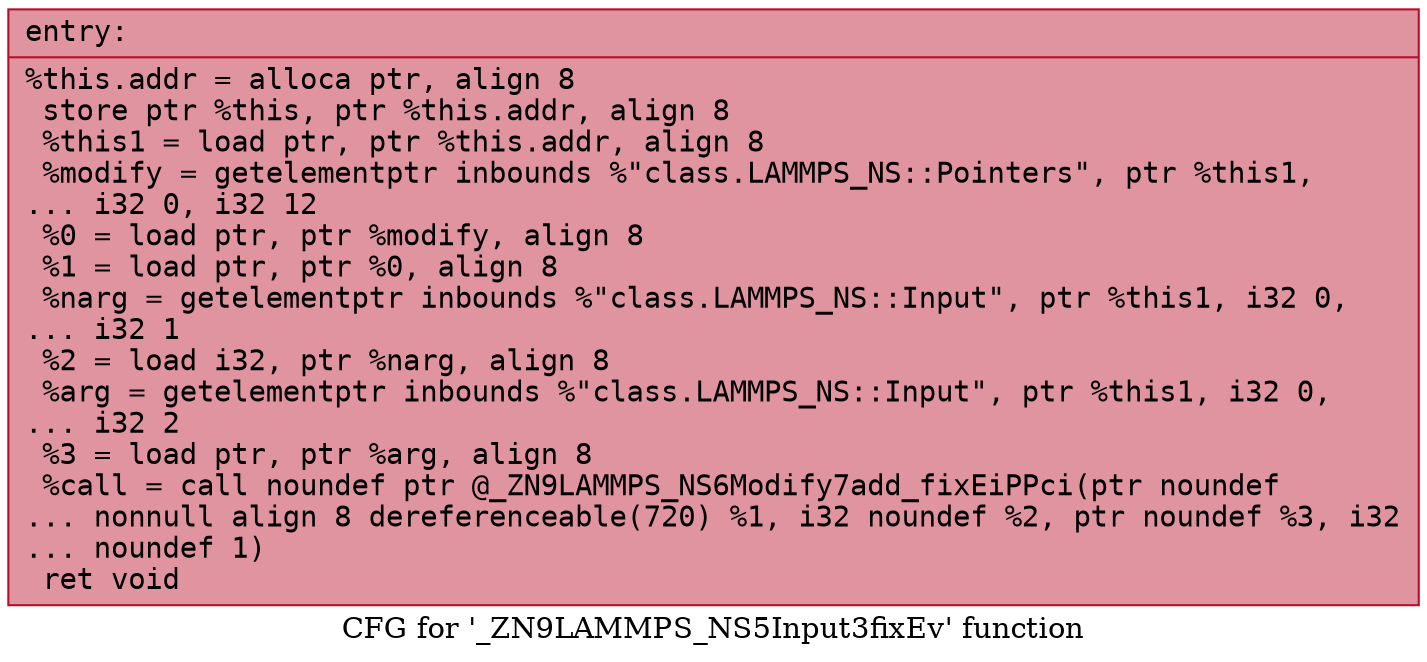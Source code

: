 digraph "CFG for '_ZN9LAMMPS_NS5Input3fixEv' function" {
	label="CFG for '_ZN9LAMMPS_NS5Input3fixEv' function";

	Node0x5628736e5b60 [shape=record,color="#b70d28ff", style=filled, fillcolor="#b70d2870" fontname="Courier",label="{entry:\l|  %this.addr = alloca ptr, align 8\l  store ptr %this, ptr %this.addr, align 8\l  %this1 = load ptr, ptr %this.addr, align 8\l  %modify = getelementptr inbounds %\"class.LAMMPS_NS::Pointers\", ptr %this1,\l... i32 0, i32 12\l  %0 = load ptr, ptr %modify, align 8\l  %1 = load ptr, ptr %0, align 8\l  %narg = getelementptr inbounds %\"class.LAMMPS_NS::Input\", ptr %this1, i32 0,\l... i32 1\l  %2 = load i32, ptr %narg, align 8\l  %arg = getelementptr inbounds %\"class.LAMMPS_NS::Input\", ptr %this1, i32 0,\l... i32 2\l  %3 = load ptr, ptr %arg, align 8\l  %call = call noundef ptr @_ZN9LAMMPS_NS6Modify7add_fixEiPPci(ptr noundef\l... nonnull align 8 dereferenceable(720) %1, i32 noundef %2, ptr noundef %3, i32\l... noundef 1)\l  ret void\l}"];
}
